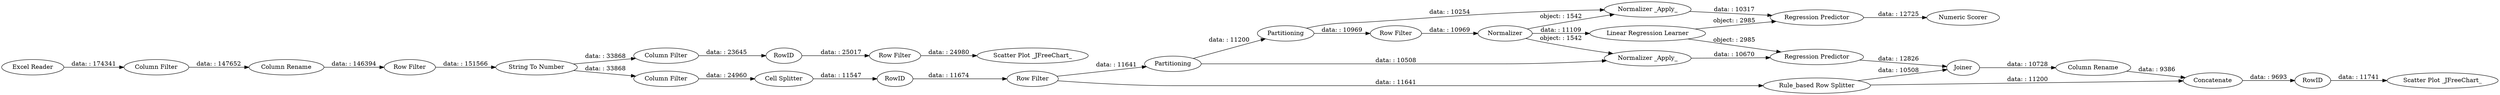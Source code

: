 digraph {
	"-1146019278188208978_18" [label=Partitioning]
	"-1146019278188208978_31" [label=RowID]
	"-1146019278188208978_15" [label="Linear Regression Learner"]
	"-1146019278188208978_12" [label="Row Filter"]
	"-1146019278188208978_24" [label=Concatenate]
	"-1146019278188208978_10" [label="Cell Splitter"]
	"-1146019278188208978_11" [label=Partitioning]
	"-1146019278188208978_29" [label="Column Filter"]
	"-1146019278188208978_22" [label="Normalizer _Apply_"]
	"-1146019278188208978_14" [label="Normalizer _Apply_"]
	"-1146019278188208978_27" [label="Column Rename"]
	"-1146019278188208978_3" [label="Column Rename"]
	"-1146019278188208978_32" [label=RowID]
	"-1146019278188208978_19" [label="Regression Predictor"]
	"-1146019278188208978_17" [label="Numeric Scorer"]
	"-1146019278188208978_4" [label="Row Filter"]
	"-1146019278188208978_9" [label="Column Filter"]
	"-1146019278188208978_28" [label="Scatter Plot _JFreeChart_"]
	"-1146019278188208978_1" [label="Excel Reader"]
	"-1146019278188208978_23" [label="Scatter Plot _JFreeChart_"]
	"-1146019278188208978_2" [label="Column Filter"]
	"-1146019278188208978_20" [label=RowID]
	"-1146019278188208978_8" [label="String To Number"]
	"-1146019278188208978_13" [label=Normalizer]
	"-1146019278188208978_25" [label="Rule_based Row Splitter"]
	"-1146019278188208978_21" [label="Row Filter"]
	"-1146019278188208978_26" [label=Joiner]
	"-1146019278188208978_30" [label="Row Filter"]
	"-1146019278188208978_16" [label="Regression Predictor"]
	"-1146019278188208978_13" -> "-1146019278188208978_22" [label="object: : 1542"]
	"-1146019278188208978_11" -> "-1146019278188208978_18" [label="data: : 11200"]
	"-1146019278188208978_13" -> "-1146019278188208978_14" [label="object: : 1542"]
	"-1146019278188208978_30" -> "-1146019278188208978_28" [label="data: : 24980"]
	"-1146019278188208978_21" -> "-1146019278188208978_25" [label="data: : 11641"]
	"-1146019278188208978_13" -> "-1146019278188208978_15" [label="data: : 11109"]
	"-1146019278188208978_29" -> "-1146019278188208978_31" [label="data: : 23645"]
	"-1146019278188208978_32" -> "-1146019278188208978_23" [label="data: : 11741"]
	"-1146019278188208978_20" -> "-1146019278188208978_21" [label="data: : 11674"]
	"-1146019278188208978_3" -> "-1146019278188208978_4" [label="data: : 146394"]
	"-1146019278188208978_15" -> "-1146019278188208978_16" [label="object: : 2985"]
	"-1146019278188208978_25" -> "-1146019278188208978_26" [label="data: : 10508"]
	"-1146019278188208978_25" -> "-1146019278188208978_24" [label="data: : 11200"]
	"-1146019278188208978_1" -> "-1146019278188208978_2" [label="data: : 174341"]
	"-1146019278188208978_22" -> "-1146019278188208978_19" [label="data: : 10670"]
	"-1146019278188208978_8" -> "-1146019278188208978_29" [label="data: : 33868"]
	"-1146019278188208978_14" -> "-1146019278188208978_16" [label="data: : 10317"]
	"-1146019278188208978_27" -> "-1146019278188208978_24" [label="data: : 9386"]
	"-1146019278188208978_26" -> "-1146019278188208978_27" [label="data: : 10728"]
	"-1146019278188208978_18" -> "-1146019278188208978_12" [label="data: : 10969"]
	"-1146019278188208978_24" -> "-1146019278188208978_32" [label="data: : 9693"]
	"-1146019278188208978_2" -> "-1146019278188208978_3" [label="data: : 147652"]
	"-1146019278188208978_18" -> "-1146019278188208978_14" [label="data: : 10254"]
	"-1146019278188208978_19" -> "-1146019278188208978_26" [label="data: : 12826"]
	"-1146019278188208978_9" -> "-1146019278188208978_10" [label="data: : 24960"]
	"-1146019278188208978_12" -> "-1146019278188208978_13" [label="data: : 10969"]
	"-1146019278188208978_11" -> "-1146019278188208978_22" [label="data: : 10508"]
	"-1146019278188208978_4" -> "-1146019278188208978_8" [label="data: : 151566"]
	"-1146019278188208978_8" -> "-1146019278188208978_9" [label="data: : 33868"]
	"-1146019278188208978_15" -> "-1146019278188208978_19" [label="object: : 2985"]
	"-1146019278188208978_16" -> "-1146019278188208978_17" [label="data: : 12725"]
	"-1146019278188208978_31" -> "-1146019278188208978_30" [label="data: : 25017"]
	"-1146019278188208978_10" -> "-1146019278188208978_20" [label="data: : 11547"]
	"-1146019278188208978_21" -> "-1146019278188208978_11" [label="data: : 11641"]
	rankdir=LR
}
